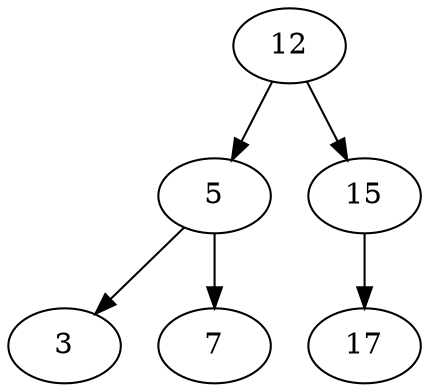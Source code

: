 digraph ArvoreBin {
12;
12 -> 5 [label=""];
12 -> 15 [label=""];
5;
5 -> 3 [label=""];
5 -> 7 [label=""];
3;
7;
15;
15 -> 17 [label=""];
17;
}